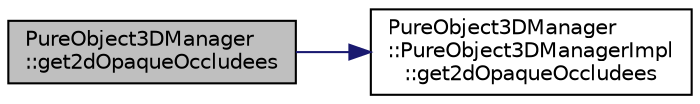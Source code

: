 digraph "PureObject3DManager::get2dOpaqueOccludees"
{
 // LATEX_PDF_SIZE
  edge [fontname="Helvetica",fontsize="10",labelfontname="Helvetica",labelfontsize="10"];
  node [fontname="Helvetica",fontsize="10",shape=record];
  rankdir="LR";
  Node1 [label="PureObject3DManager\l::get2dOpaqueOccludees",height=0.2,width=0.4,color="black", fillcolor="grey75", style="filled", fontcolor="black",tooltip="Get a list of 2D (sticked) opaque (non-blended) occludees."];
  Node1 -> Node2 [color="midnightblue",fontsize="10",style="solid",fontname="Helvetica"];
  Node2 [label="PureObject3DManager\l::PureObject3DManagerImpl\l::get2dOpaqueOccludees",height=0.2,width=0.4,color="black", fillcolor="white", style="filled",URL="$class_pure_object3_d_manager_1_1_pure_object3_d_manager_impl.html#aecd4a730a4d5f6c967733875e6bfffe0",tooltip=" "];
}
